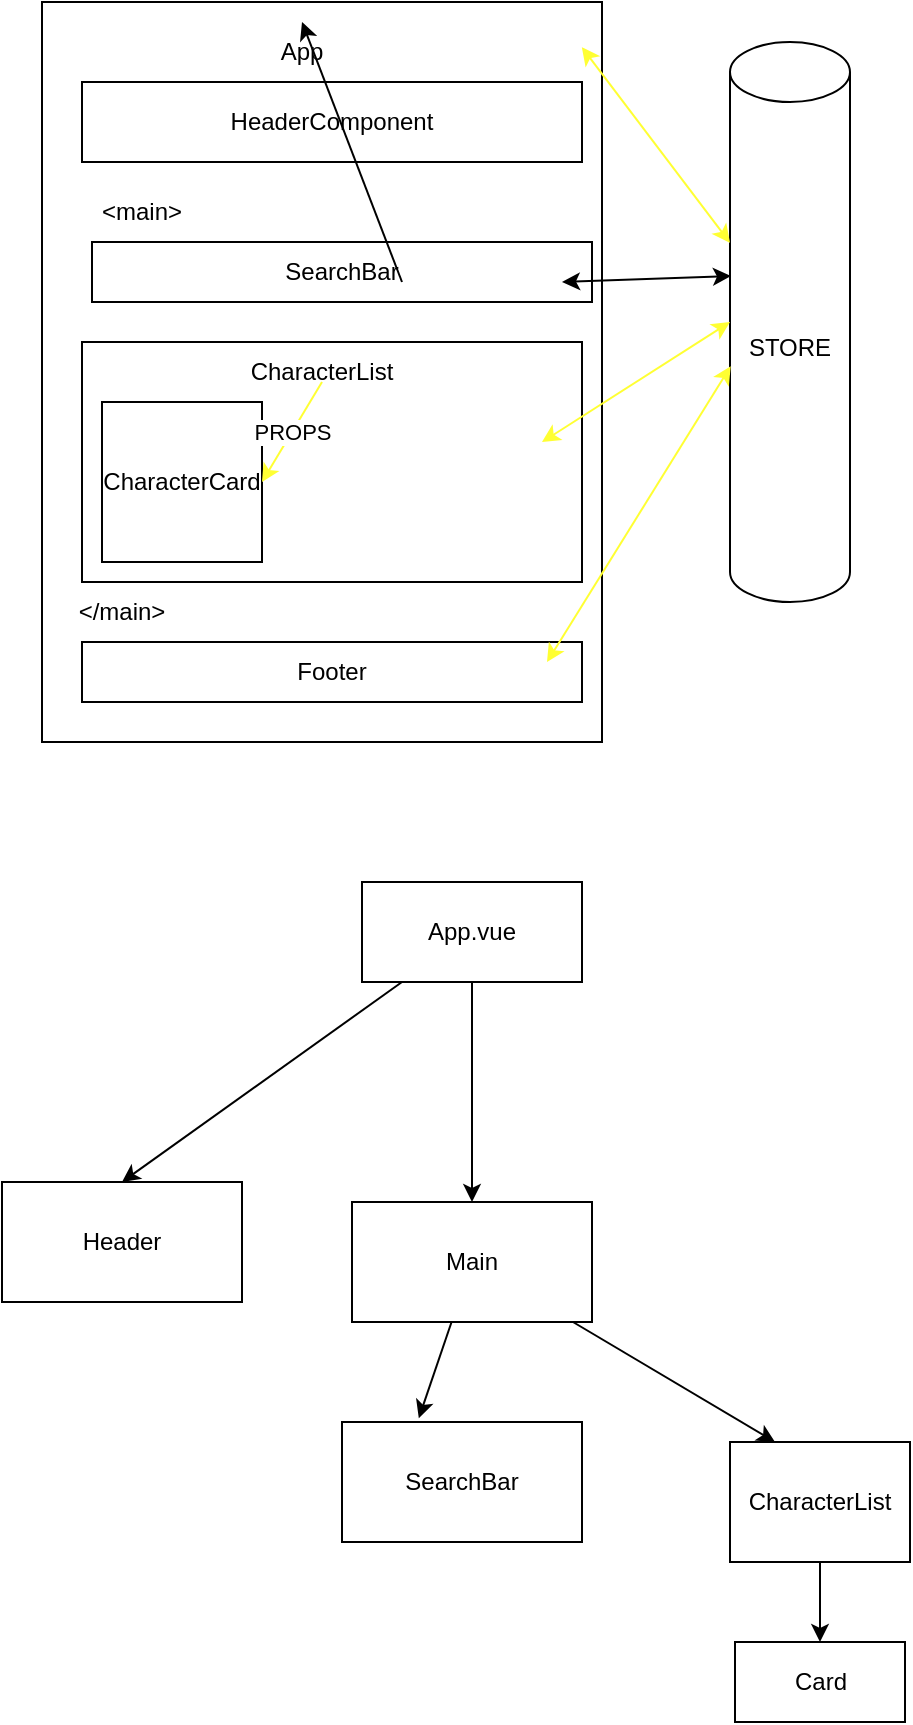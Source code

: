 <mxfile>
    <diagram id="or74IbEKfM6rccLqBI6G" name="Page-1">
        <mxGraphModel dx="794" dy="497" grid="1" gridSize="10" guides="1" tooltips="1" connect="1" arrows="1" fold="1" page="1" pageScale="1" pageWidth="827" pageHeight="1169" math="0" shadow="0">
            <root>
                <mxCell id="0"/>
                <mxCell id="1" parent="0"/>
                <mxCell id="2" value="" style="rounded=0;whiteSpace=wrap;html=1;" parent="1" vertex="1">
                    <mxGeometry x="40" y="40" width="280" height="370" as="geometry"/>
                </mxCell>
                <mxCell id="3" value="App" style="text;html=1;strokeColor=none;fillColor=none;align=center;verticalAlign=middle;whiteSpace=wrap;rounded=0;" parent="1" vertex="1">
                    <mxGeometry x="140" y="50" width="60" height="30" as="geometry"/>
                </mxCell>
                <mxCell id="4" value="HeaderComponent" style="rounded=0;whiteSpace=wrap;html=1;" parent="1" vertex="1">
                    <mxGeometry x="60" y="80" width="250" height="40" as="geometry"/>
                </mxCell>
                <mxCell id="6" value="&amp;lt;main&amp;gt;" style="text;html=1;strokeColor=none;fillColor=none;align=center;verticalAlign=middle;whiteSpace=wrap;rounded=0;" parent="1" vertex="1">
                    <mxGeometry x="60" y="130" width="60" height="30" as="geometry"/>
                </mxCell>
                <mxCell id="7" value="&amp;lt;/main&amp;gt;" style="text;html=1;strokeColor=none;fillColor=none;align=center;verticalAlign=middle;whiteSpace=wrap;rounded=0;" parent="1" vertex="1">
                    <mxGeometry x="50" y="330" width="60" height="30" as="geometry"/>
                </mxCell>
                <mxCell id="8" value="SearchBar" style="rounded=0;whiteSpace=wrap;html=1;" parent="1" vertex="1">
                    <mxGeometry x="65" y="160" width="250" height="30" as="geometry"/>
                </mxCell>
                <mxCell id="10" value="" style="rounded=0;whiteSpace=wrap;html=1;" parent="1" vertex="1">
                    <mxGeometry x="60" y="210" width="250" height="120" as="geometry"/>
                </mxCell>
                <mxCell id="11" value="CharacterList" style="text;html=1;strokeColor=none;fillColor=none;align=center;verticalAlign=middle;whiteSpace=wrap;rounded=0;" parent="1" vertex="1">
                    <mxGeometry x="130" y="210" width="100" height="30" as="geometry"/>
                </mxCell>
                <mxCell id="12" value="CharacterCard" style="whiteSpace=wrap;html=1;aspect=fixed;" parent="1" vertex="1">
                    <mxGeometry x="70" y="240" width="80" height="80" as="geometry"/>
                </mxCell>
                <mxCell id="13" value="STORE" style="shape=cylinder3;whiteSpace=wrap;html=1;boundedLbl=1;backgroundOutline=1;size=15;" parent="1" vertex="1">
                    <mxGeometry x="384" y="60" width="60" height="280" as="geometry"/>
                </mxCell>
                <mxCell id="20" value="" style="endArrow=classic;html=1;strokeColor=#FFFF33;entryX=1;entryY=0.5;entryDx=0;entryDy=0;" parent="1" target="12" edge="1">
                    <mxGeometry relative="1" as="geometry">
                        <mxPoint x="180" y="230" as="sourcePoint"/>
                        <mxPoint x="250" y="269.5" as="targetPoint"/>
                    </mxGeometry>
                </mxCell>
                <mxCell id="21" value="PROPS" style="edgeLabel;resizable=0;html=1;align=center;verticalAlign=middle;" parent="20" connectable="0" vertex="1">
                    <mxGeometry relative="1" as="geometry"/>
                </mxCell>
                <mxCell id="22" value="" style="endArrow=classic;startArrow=classic;html=1;strokeColor=#FFFF33;exitX=0.964;exitY=0.061;exitDx=0;exitDy=0;exitPerimeter=0;" parent="1" source="2" target="13" edge="1">
                    <mxGeometry width="50" height="50" relative="1" as="geometry">
                        <mxPoint x="320" y="250" as="sourcePoint"/>
                        <mxPoint x="370" y="200" as="targetPoint"/>
                    </mxGeometry>
                </mxCell>
                <mxCell id="23" value="" style="endArrow=classic;startArrow=classic;html=1;strokeColor=#FFFF33;exitX=0.92;exitY=0.417;exitDx=0;exitDy=0;exitPerimeter=0;entryX=0;entryY=0.5;entryDx=0;entryDy=0;entryPerimeter=0;" parent="1" source="10" target="13" edge="1">
                    <mxGeometry width="50" height="50" relative="1" as="geometry">
                        <mxPoint x="320" y="250" as="sourcePoint"/>
                        <mxPoint x="370" y="200" as="targetPoint"/>
                    </mxGeometry>
                </mxCell>
                <mxCell id="24" value="" style="endArrow=classic;startArrow=classic;html=1;entryX=0.008;entryY=0.418;entryDx=0;entryDy=0;entryPerimeter=0;" parent="1" target="13" edge="1">
                    <mxGeometry width="50" height="50" relative="1" as="geometry">
                        <mxPoint x="300" y="180" as="sourcePoint"/>
                        <mxPoint x="350" y="130" as="targetPoint"/>
                        <Array as="points"/>
                    </mxGeometry>
                </mxCell>
                <mxCell id="25" value="" style="endArrow=classic;html=1;entryX=0.5;entryY=0;entryDx=0;entryDy=0;" parent="1" target="3" edge="1">
                    <mxGeometry width="50" height="50" relative="1" as="geometry">
                        <mxPoint x="220" y="180" as="sourcePoint"/>
                        <mxPoint x="270" y="130" as="targetPoint"/>
                    </mxGeometry>
                </mxCell>
                <mxCell id="27" style="edgeStyle=none;html=1;" parent="1" source="26" edge="1">
                    <mxGeometry relative="1" as="geometry">
                        <mxPoint x="80" y="630" as="targetPoint"/>
                    </mxGeometry>
                </mxCell>
                <mxCell id="28" style="edgeStyle=none;html=1;exitX=0.5;exitY=1;exitDx=0;exitDy=0;" parent="1" source="26" edge="1">
                    <mxGeometry relative="1" as="geometry">
                        <mxPoint x="255" y="640" as="targetPoint"/>
                    </mxGeometry>
                </mxCell>
                <mxCell id="26" value="App.vue" style="rounded=0;whiteSpace=wrap;html=1;" parent="1" vertex="1">
                    <mxGeometry x="200" y="480" width="110" height="50" as="geometry"/>
                </mxCell>
                <mxCell id="33" style="edgeStyle=none;html=1;exitX=0.5;exitY=1;exitDx=0;exitDy=0;" parent="1" source="30" target="34" edge="1">
                    <mxGeometry relative="1" as="geometry">
                        <mxPoint x="429" y="870" as="targetPoint"/>
                    </mxGeometry>
                </mxCell>
                <mxCell id="30" value="CharacterList" style="rounded=0;whiteSpace=wrap;html=1;" parent="1" vertex="1">
                    <mxGeometry x="384" y="760" width="90" height="60" as="geometry"/>
                </mxCell>
                <mxCell id="31" value="SearchBar" style="rounded=0;whiteSpace=wrap;html=1;" parent="1" vertex="1">
                    <mxGeometry x="190" y="750" width="120" height="60" as="geometry"/>
                </mxCell>
                <mxCell id="32" value="Header" style="rounded=0;whiteSpace=wrap;html=1;" parent="1" vertex="1">
                    <mxGeometry x="20" y="630" width="120" height="60" as="geometry"/>
                </mxCell>
                <mxCell id="34" value="Card" style="rounded=0;whiteSpace=wrap;html=1;" parent="1" vertex="1">
                    <mxGeometry x="386.5" y="860" width="85" height="40" as="geometry"/>
                </mxCell>
                <mxCell id="36" style="edgeStyle=none;html=1;entryX=0.32;entryY=-0.032;entryDx=0;entryDy=0;entryPerimeter=0;" parent="1" source="35" target="31" edge="1">
                    <mxGeometry relative="1" as="geometry"/>
                </mxCell>
                <mxCell id="37" style="edgeStyle=none;html=1;entryX=0.25;entryY=0;entryDx=0;entryDy=0;" parent="1" source="35" target="30" edge="1">
                    <mxGeometry relative="1" as="geometry"/>
                </mxCell>
                <mxCell id="35" value="Main" style="rounded=0;whiteSpace=wrap;html=1;" parent="1" vertex="1">
                    <mxGeometry x="195" y="640" width="120" height="60" as="geometry"/>
                </mxCell>
                <mxCell id="38" value="Footer" style="rounded=0;whiteSpace=wrap;html=1;" vertex="1" parent="1">
                    <mxGeometry x="60" y="360" width="250" height="30" as="geometry"/>
                </mxCell>
                <mxCell id="39" value="" style="endArrow=classic;startArrow=classic;html=1;strokeColor=#FFFF33;exitX=0.92;exitY=0.417;exitDx=0;exitDy=0;exitPerimeter=0;entryX=0.006;entryY=0.579;entryDx=0;entryDy=0;entryPerimeter=0;" edge="1" parent="1" target="13">
                    <mxGeometry width="50" height="50" relative="1" as="geometry">
                        <mxPoint x="292.5" y="370.04" as="sourcePoint"/>
                        <mxPoint x="386.5" y="310" as="targetPoint"/>
                    </mxGeometry>
                </mxCell>
            </root>
        </mxGraphModel>
    </diagram>
</mxfile>